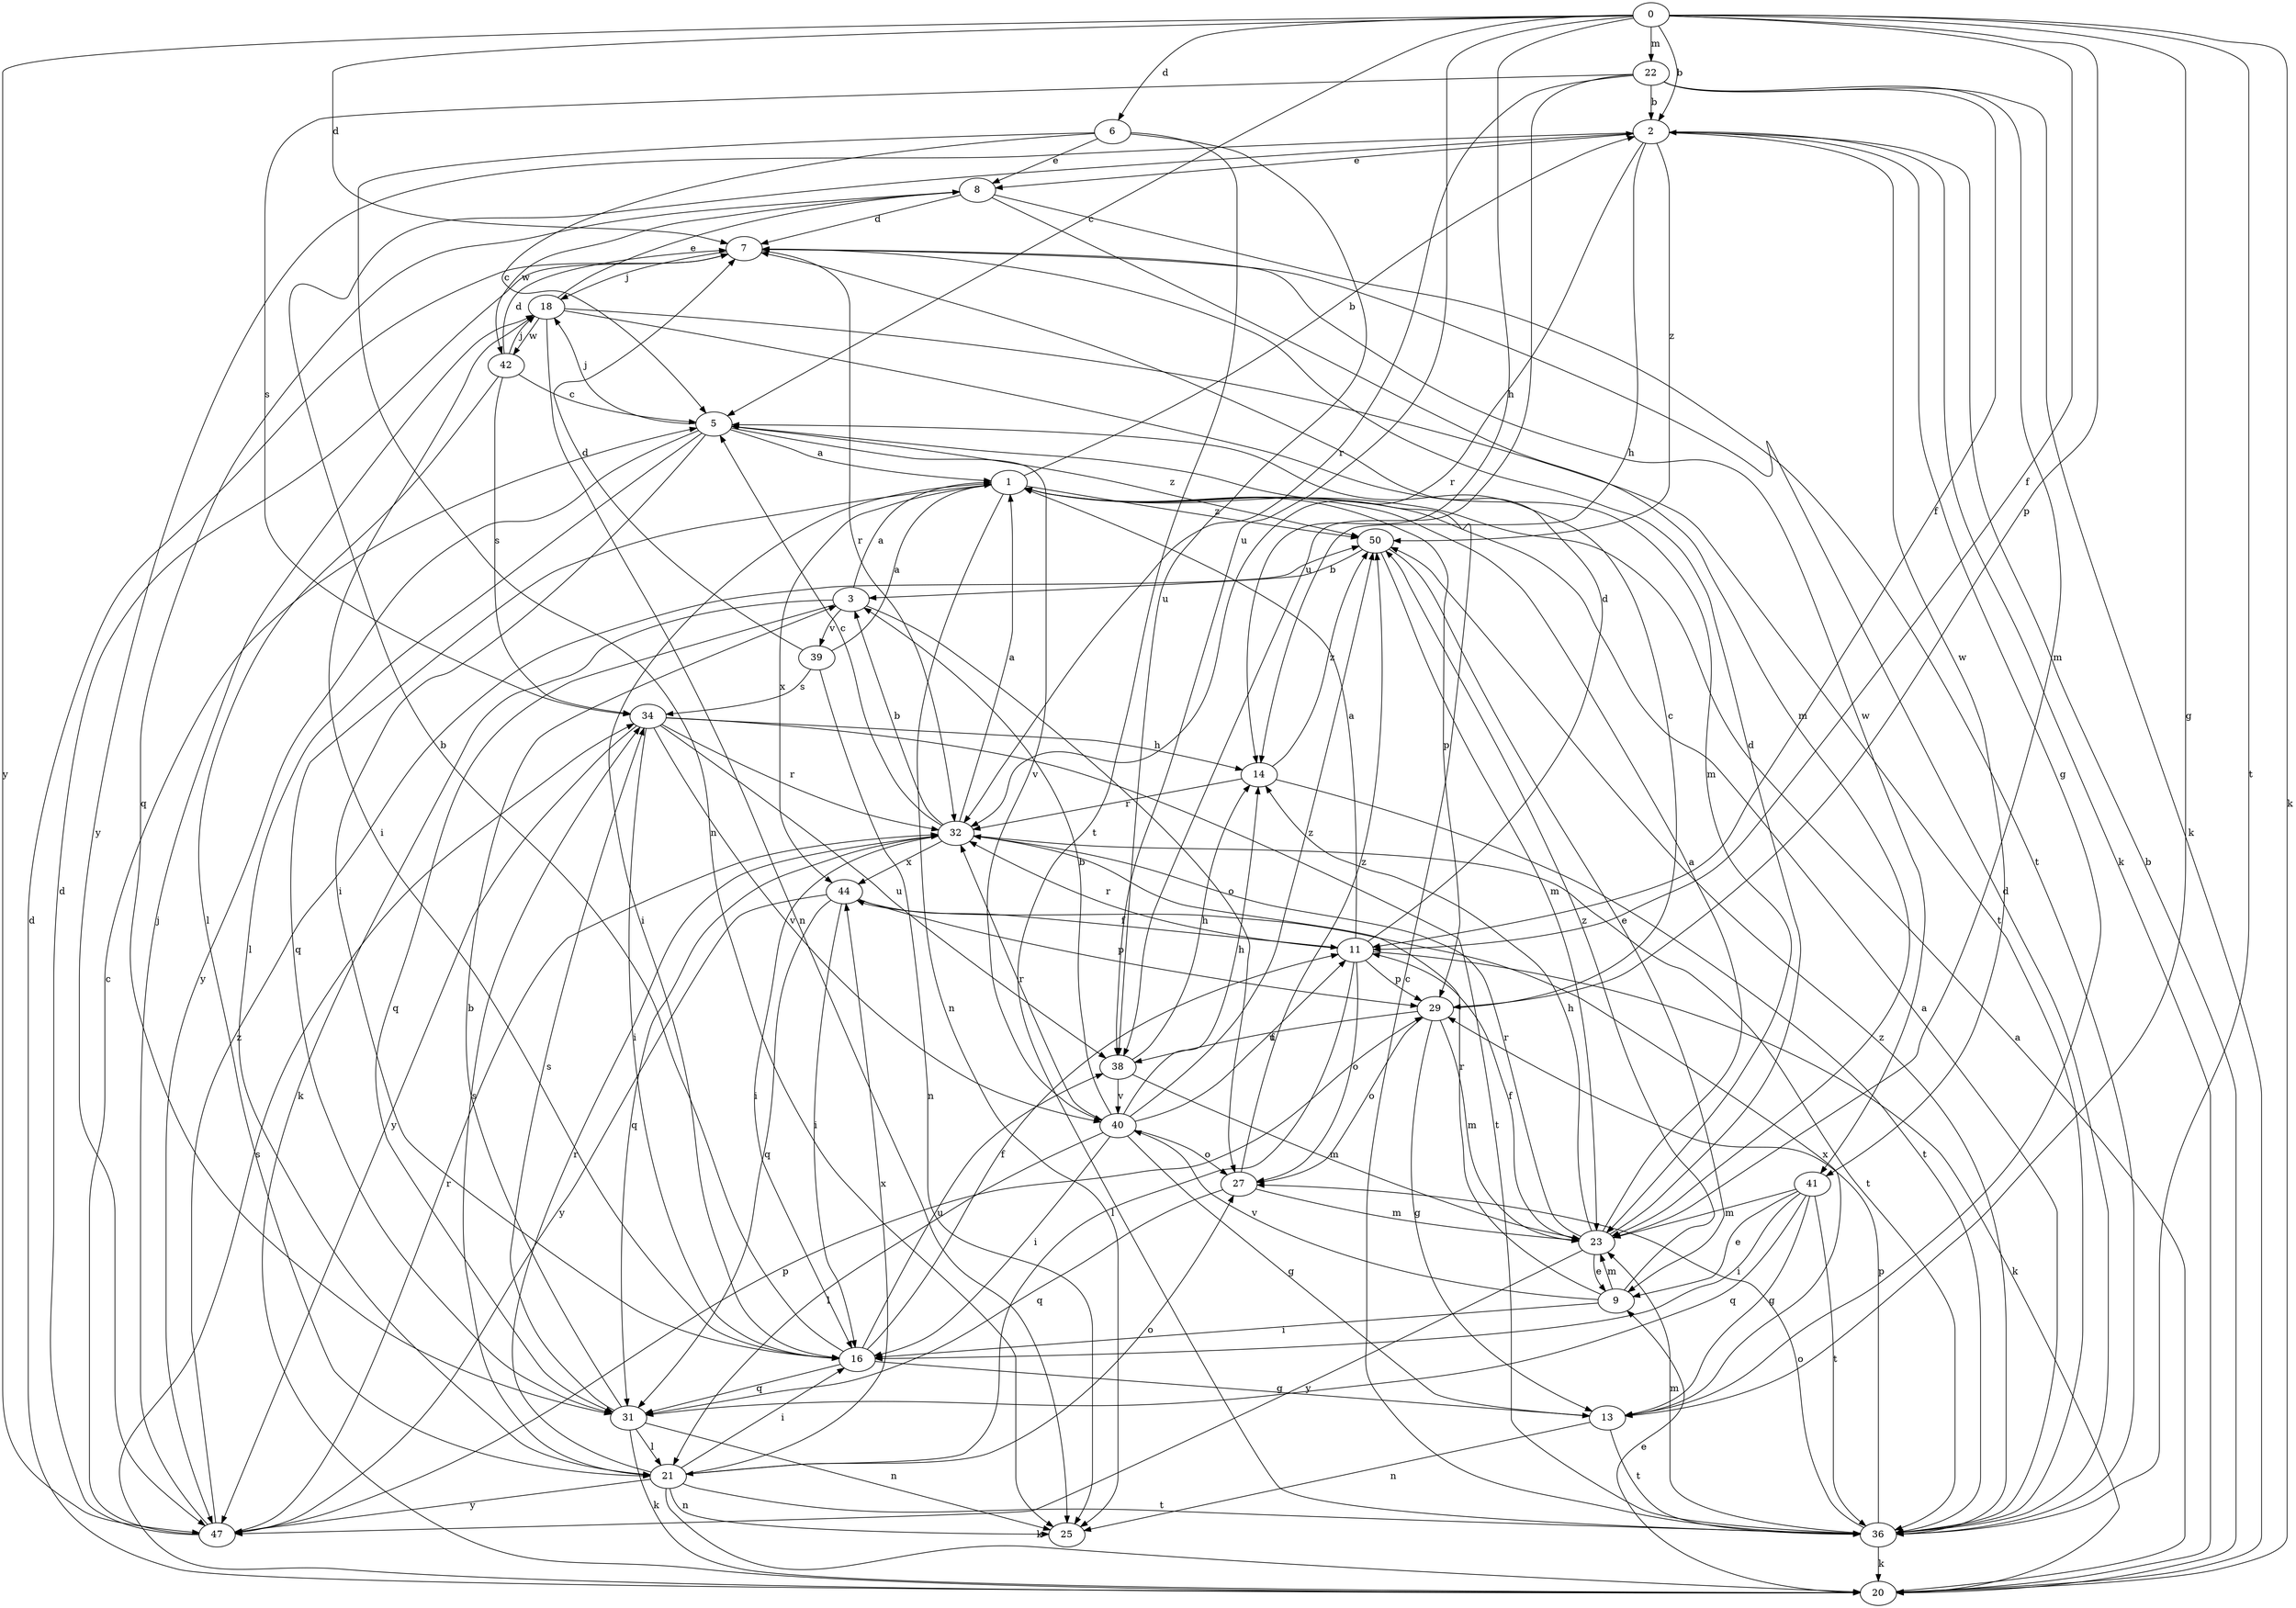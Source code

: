 strict digraph  {
0;
1;
2;
3;
5;
6;
7;
8;
9;
11;
13;
14;
16;
18;
20;
21;
22;
23;
25;
27;
29;
31;
32;
34;
36;
38;
39;
40;
41;
42;
44;
47;
50;
0 -> 2  [label=b];
0 -> 5  [label=c];
0 -> 6  [label=d];
0 -> 7  [label=d];
0 -> 11  [label=f];
0 -> 13  [label=g];
0 -> 14  [label=h];
0 -> 20  [label=k];
0 -> 22  [label=m];
0 -> 29  [label=p];
0 -> 36  [label=t];
0 -> 38  [label=u];
0 -> 47  [label=y];
1 -> 2  [label=b];
1 -> 16  [label=i];
1 -> 25  [label=n];
1 -> 29  [label=p];
1 -> 31  [label=q];
1 -> 44  [label=x];
1 -> 50  [label=z];
2 -> 8  [label=e];
2 -> 13  [label=g];
2 -> 14  [label=h];
2 -> 20  [label=k];
2 -> 32  [label=r];
2 -> 41  [label=w];
2 -> 47  [label=y];
2 -> 50  [label=z];
3 -> 1  [label=a];
3 -> 20  [label=k];
3 -> 27  [label=o];
3 -> 31  [label=q];
3 -> 39  [label=v];
5 -> 1  [label=a];
5 -> 16  [label=i];
5 -> 18  [label=j];
5 -> 21  [label=l];
5 -> 40  [label=v];
5 -> 47  [label=y];
5 -> 50  [label=z];
6 -> 5  [label=c];
6 -> 8  [label=e];
6 -> 25  [label=n];
6 -> 36  [label=t];
6 -> 38  [label=u];
7 -> 18  [label=j];
7 -> 32  [label=r];
7 -> 41  [label=w];
8 -> 7  [label=d];
8 -> 23  [label=m];
8 -> 31  [label=q];
8 -> 36  [label=t];
8 -> 42  [label=w];
9 -> 16  [label=i];
9 -> 23  [label=m];
9 -> 32  [label=r];
9 -> 40  [label=v];
9 -> 50  [label=z];
11 -> 1  [label=a];
11 -> 7  [label=d];
11 -> 20  [label=k];
11 -> 21  [label=l];
11 -> 27  [label=o];
11 -> 29  [label=p];
11 -> 32  [label=r];
13 -> 25  [label=n];
13 -> 36  [label=t];
13 -> 44  [label=x];
14 -> 32  [label=r];
14 -> 36  [label=t];
14 -> 50  [label=z];
16 -> 2  [label=b];
16 -> 11  [label=f];
16 -> 13  [label=g];
16 -> 31  [label=q];
16 -> 38  [label=u];
18 -> 8  [label=e];
18 -> 16  [label=i];
18 -> 23  [label=m];
18 -> 25  [label=n];
18 -> 36  [label=t];
18 -> 42  [label=w];
20 -> 1  [label=a];
20 -> 2  [label=b];
20 -> 7  [label=d];
20 -> 9  [label=e];
20 -> 34  [label=s];
21 -> 16  [label=i];
21 -> 20  [label=k];
21 -> 25  [label=n];
21 -> 27  [label=o];
21 -> 32  [label=r];
21 -> 34  [label=s];
21 -> 36  [label=t];
21 -> 44  [label=x];
21 -> 47  [label=y];
22 -> 2  [label=b];
22 -> 11  [label=f];
22 -> 20  [label=k];
22 -> 23  [label=m];
22 -> 32  [label=r];
22 -> 34  [label=s];
22 -> 38  [label=u];
23 -> 1  [label=a];
23 -> 7  [label=d];
23 -> 9  [label=e];
23 -> 11  [label=f];
23 -> 14  [label=h];
23 -> 32  [label=r];
23 -> 47  [label=y];
27 -> 23  [label=m];
27 -> 31  [label=q];
27 -> 50  [label=z];
29 -> 5  [label=c];
29 -> 13  [label=g];
29 -> 23  [label=m];
29 -> 27  [label=o];
29 -> 38  [label=u];
31 -> 3  [label=b];
31 -> 20  [label=k];
31 -> 21  [label=l];
31 -> 25  [label=n];
31 -> 34  [label=s];
32 -> 1  [label=a];
32 -> 3  [label=b];
32 -> 5  [label=c];
32 -> 16  [label=i];
32 -> 31  [label=q];
32 -> 36  [label=t];
32 -> 44  [label=x];
34 -> 14  [label=h];
34 -> 16  [label=i];
34 -> 32  [label=r];
34 -> 36  [label=t];
34 -> 38  [label=u];
34 -> 40  [label=v];
34 -> 47  [label=y];
36 -> 1  [label=a];
36 -> 5  [label=c];
36 -> 7  [label=d];
36 -> 20  [label=k];
36 -> 23  [label=m];
36 -> 27  [label=o];
36 -> 29  [label=p];
36 -> 50  [label=z];
38 -> 14  [label=h];
38 -> 23  [label=m];
38 -> 40  [label=v];
39 -> 1  [label=a];
39 -> 7  [label=d];
39 -> 25  [label=n];
39 -> 34  [label=s];
40 -> 3  [label=b];
40 -> 11  [label=f];
40 -> 13  [label=g];
40 -> 14  [label=h];
40 -> 16  [label=i];
40 -> 21  [label=l];
40 -> 27  [label=o];
40 -> 32  [label=r];
40 -> 50  [label=z];
41 -> 9  [label=e];
41 -> 13  [label=g];
41 -> 16  [label=i];
41 -> 23  [label=m];
41 -> 31  [label=q];
41 -> 36  [label=t];
42 -> 5  [label=c];
42 -> 7  [label=d];
42 -> 18  [label=j];
42 -> 21  [label=l];
42 -> 34  [label=s];
44 -> 11  [label=f];
44 -> 16  [label=i];
44 -> 29  [label=p];
44 -> 31  [label=q];
44 -> 47  [label=y];
47 -> 5  [label=c];
47 -> 7  [label=d];
47 -> 18  [label=j];
47 -> 29  [label=p];
47 -> 32  [label=r];
47 -> 50  [label=z];
50 -> 3  [label=b];
50 -> 9  [label=e];
50 -> 23  [label=m];
}
